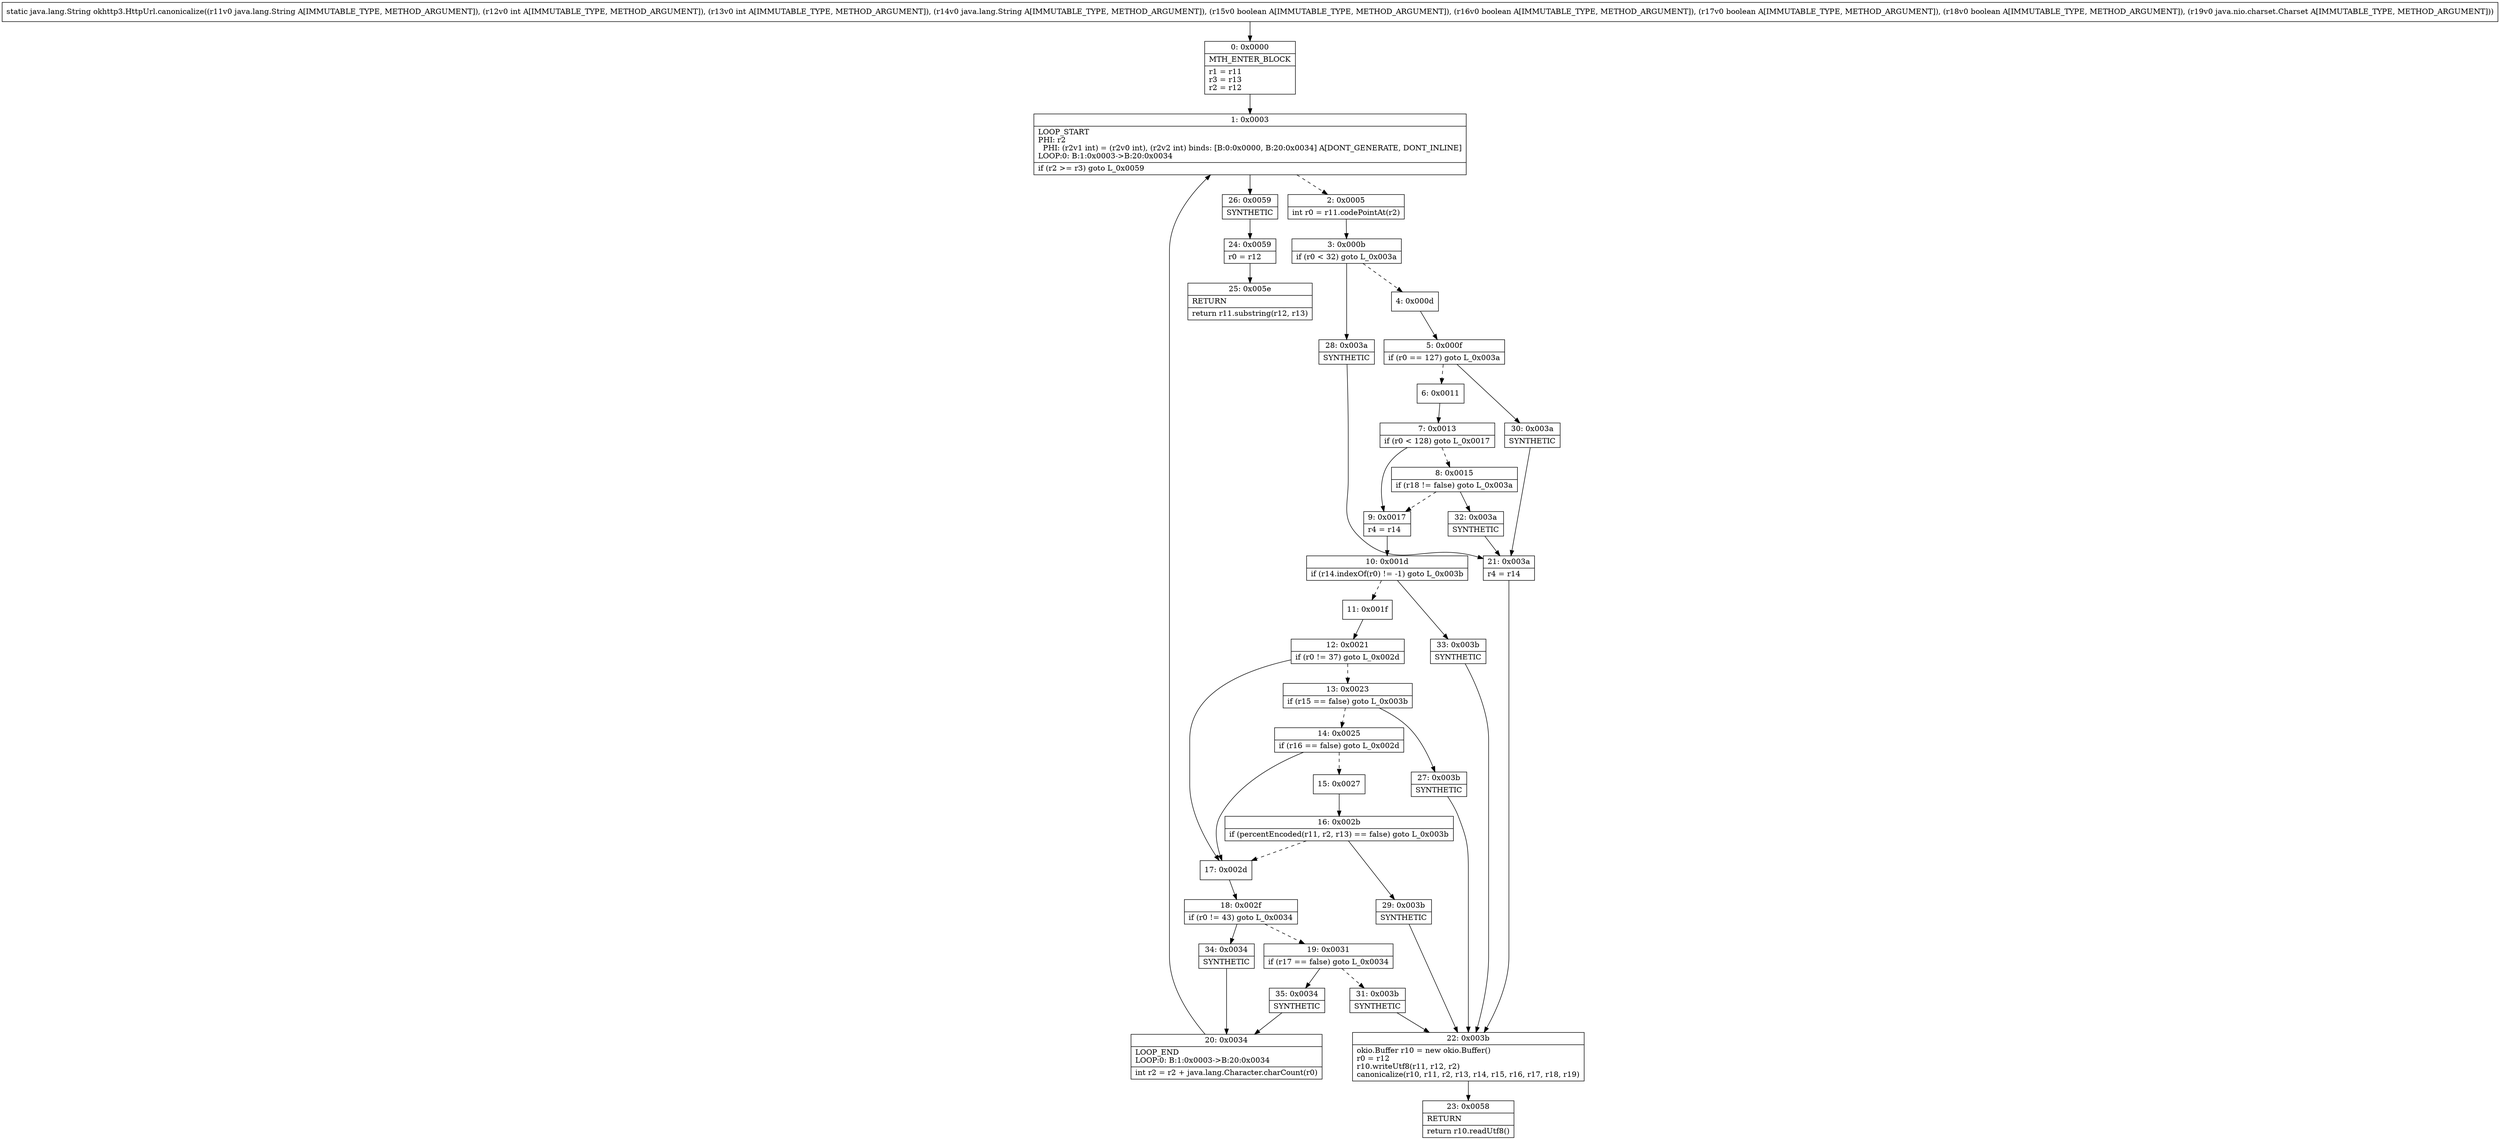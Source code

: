digraph "CFG forokhttp3.HttpUrl.canonicalize(Ljava\/lang\/String;IILjava\/lang\/String;ZZZZLjava\/nio\/charset\/Charset;)Ljava\/lang\/String;" {
Node_0 [shape=record,label="{0\:\ 0x0000|MTH_ENTER_BLOCK\l|r1 = r11\lr3 = r13\lr2 = r12\l}"];
Node_1 [shape=record,label="{1\:\ 0x0003|LOOP_START\lPHI: r2 \l  PHI: (r2v1 int) = (r2v0 int), (r2v2 int) binds: [B:0:0x0000, B:20:0x0034] A[DONT_GENERATE, DONT_INLINE]\lLOOP:0: B:1:0x0003\-\>B:20:0x0034\l|if (r2 \>= r3) goto L_0x0059\l}"];
Node_2 [shape=record,label="{2\:\ 0x0005|int r0 = r11.codePointAt(r2)\l}"];
Node_3 [shape=record,label="{3\:\ 0x000b|if (r0 \< 32) goto L_0x003a\l}"];
Node_4 [shape=record,label="{4\:\ 0x000d}"];
Node_5 [shape=record,label="{5\:\ 0x000f|if (r0 == 127) goto L_0x003a\l}"];
Node_6 [shape=record,label="{6\:\ 0x0011}"];
Node_7 [shape=record,label="{7\:\ 0x0013|if (r0 \< 128) goto L_0x0017\l}"];
Node_8 [shape=record,label="{8\:\ 0x0015|if (r18 != false) goto L_0x003a\l}"];
Node_9 [shape=record,label="{9\:\ 0x0017|r4 = r14\l}"];
Node_10 [shape=record,label="{10\:\ 0x001d|if (r14.indexOf(r0) != \-1) goto L_0x003b\l}"];
Node_11 [shape=record,label="{11\:\ 0x001f}"];
Node_12 [shape=record,label="{12\:\ 0x0021|if (r0 != 37) goto L_0x002d\l}"];
Node_13 [shape=record,label="{13\:\ 0x0023|if (r15 == false) goto L_0x003b\l}"];
Node_14 [shape=record,label="{14\:\ 0x0025|if (r16 == false) goto L_0x002d\l}"];
Node_15 [shape=record,label="{15\:\ 0x0027}"];
Node_16 [shape=record,label="{16\:\ 0x002b|if (percentEncoded(r11, r2, r13) == false) goto L_0x003b\l}"];
Node_17 [shape=record,label="{17\:\ 0x002d}"];
Node_18 [shape=record,label="{18\:\ 0x002f|if (r0 != 43) goto L_0x0034\l}"];
Node_19 [shape=record,label="{19\:\ 0x0031|if (r17 == false) goto L_0x0034\l}"];
Node_20 [shape=record,label="{20\:\ 0x0034|LOOP_END\lLOOP:0: B:1:0x0003\-\>B:20:0x0034\l|int r2 = r2 + java.lang.Character.charCount(r0)\l}"];
Node_21 [shape=record,label="{21\:\ 0x003a|r4 = r14\l}"];
Node_22 [shape=record,label="{22\:\ 0x003b|okio.Buffer r10 = new okio.Buffer()\lr0 = r12\lr10.writeUtf8(r11, r12, r2)\lcanonicalize(r10, r11, r2, r13, r14, r15, r16, r17, r18, r19)\l}"];
Node_23 [shape=record,label="{23\:\ 0x0058|RETURN\l|return r10.readUtf8()\l}"];
Node_24 [shape=record,label="{24\:\ 0x0059|r0 = r12\l}"];
Node_25 [shape=record,label="{25\:\ 0x005e|RETURN\l|return r11.substring(r12, r13)\l}"];
Node_26 [shape=record,label="{26\:\ 0x0059|SYNTHETIC\l}"];
Node_27 [shape=record,label="{27\:\ 0x003b|SYNTHETIC\l}"];
Node_28 [shape=record,label="{28\:\ 0x003a|SYNTHETIC\l}"];
Node_29 [shape=record,label="{29\:\ 0x003b|SYNTHETIC\l}"];
Node_30 [shape=record,label="{30\:\ 0x003a|SYNTHETIC\l}"];
Node_31 [shape=record,label="{31\:\ 0x003b|SYNTHETIC\l}"];
Node_32 [shape=record,label="{32\:\ 0x003a|SYNTHETIC\l}"];
Node_33 [shape=record,label="{33\:\ 0x003b|SYNTHETIC\l}"];
Node_34 [shape=record,label="{34\:\ 0x0034|SYNTHETIC\l}"];
Node_35 [shape=record,label="{35\:\ 0x0034|SYNTHETIC\l}"];
MethodNode[shape=record,label="{static java.lang.String okhttp3.HttpUrl.canonicalize((r11v0 java.lang.String A[IMMUTABLE_TYPE, METHOD_ARGUMENT]), (r12v0 int A[IMMUTABLE_TYPE, METHOD_ARGUMENT]), (r13v0 int A[IMMUTABLE_TYPE, METHOD_ARGUMENT]), (r14v0 java.lang.String A[IMMUTABLE_TYPE, METHOD_ARGUMENT]), (r15v0 boolean A[IMMUTABLE_TYPE, METHOD_ARGUMENT]), (r16v0 boolean A[IMMUTABLE_TYPE, METHOD_ARGUMENT]), (r17v0 boolean A[IMMUTABLE_TYPE, METHOD_ARGUMENT]), (r18v0 boolean A[IMMUTABLE_TYPE, METHOD_ARGUMENT]), (r19v0 java.nio.charset.Charset A[IMMUTABLE_TYPE, METHOD_ARGUMENT])) }"];
MethodNode -> Node_0;
Node_0 -> Node_1;
Node_1 -> Node_2[style=dashed];
Node_1 -> Node_26;
Node_2 -> Node_3;
Node_3 -> Node_4[style=dashed];
Node_3 -> Node_28;
Node_4 -> Node_5;
Node_5 -> Node_6[style=dashed];
Node_5 -> Node_30;
Node_6 -> Node_7;
Node_7 -> Node_8[style=dashed];
Node_7 -> Node_9;
Node_8 -> Node_9[style=dashed];
Node_8 -> Node_32;
Node_9 -> Node_10;
Node_10 -> Node_11[style=dashed];
Node_10 -> Node_33;
Node_11 -> Node_12;
Node_12 -> Node_13[style=dashed];
Node_12 -> Node_17;
Node_13 -> Node_14[style=dashed];
Node_13 -> Node_27;
Node_14 -> Node_15[style=dashed];
Node_14 -> Node_17;
Node_15 -> Node_16;
Node_16 -> Node_17[style=dashed];
Node_16 -> Node_29;
Node_17 -> Node_18;
Node_18 -> Node_19[style=dashed];
Node_18 -> Node_34;
Node_19 -> Node_31[style=dashed];
Node_19 -> Node_35;
Node_20 -> Node_1;
Node_21 -> Node_22;
Node_22 -> Node_23;
Node_24 -> Node_25;
Node_26 -> Node_24;
Node_27 -> Node_22;
Node_28 -> Node_21;
Node_29 -> Node_22;
Node_30 -> Node_21;
Node_31 -> Node_22;
Node_32 -> Node_21;
Node_33 -> Node_22;
Node_34 -> Node_20;
Node_35 -> Node_20;
}

